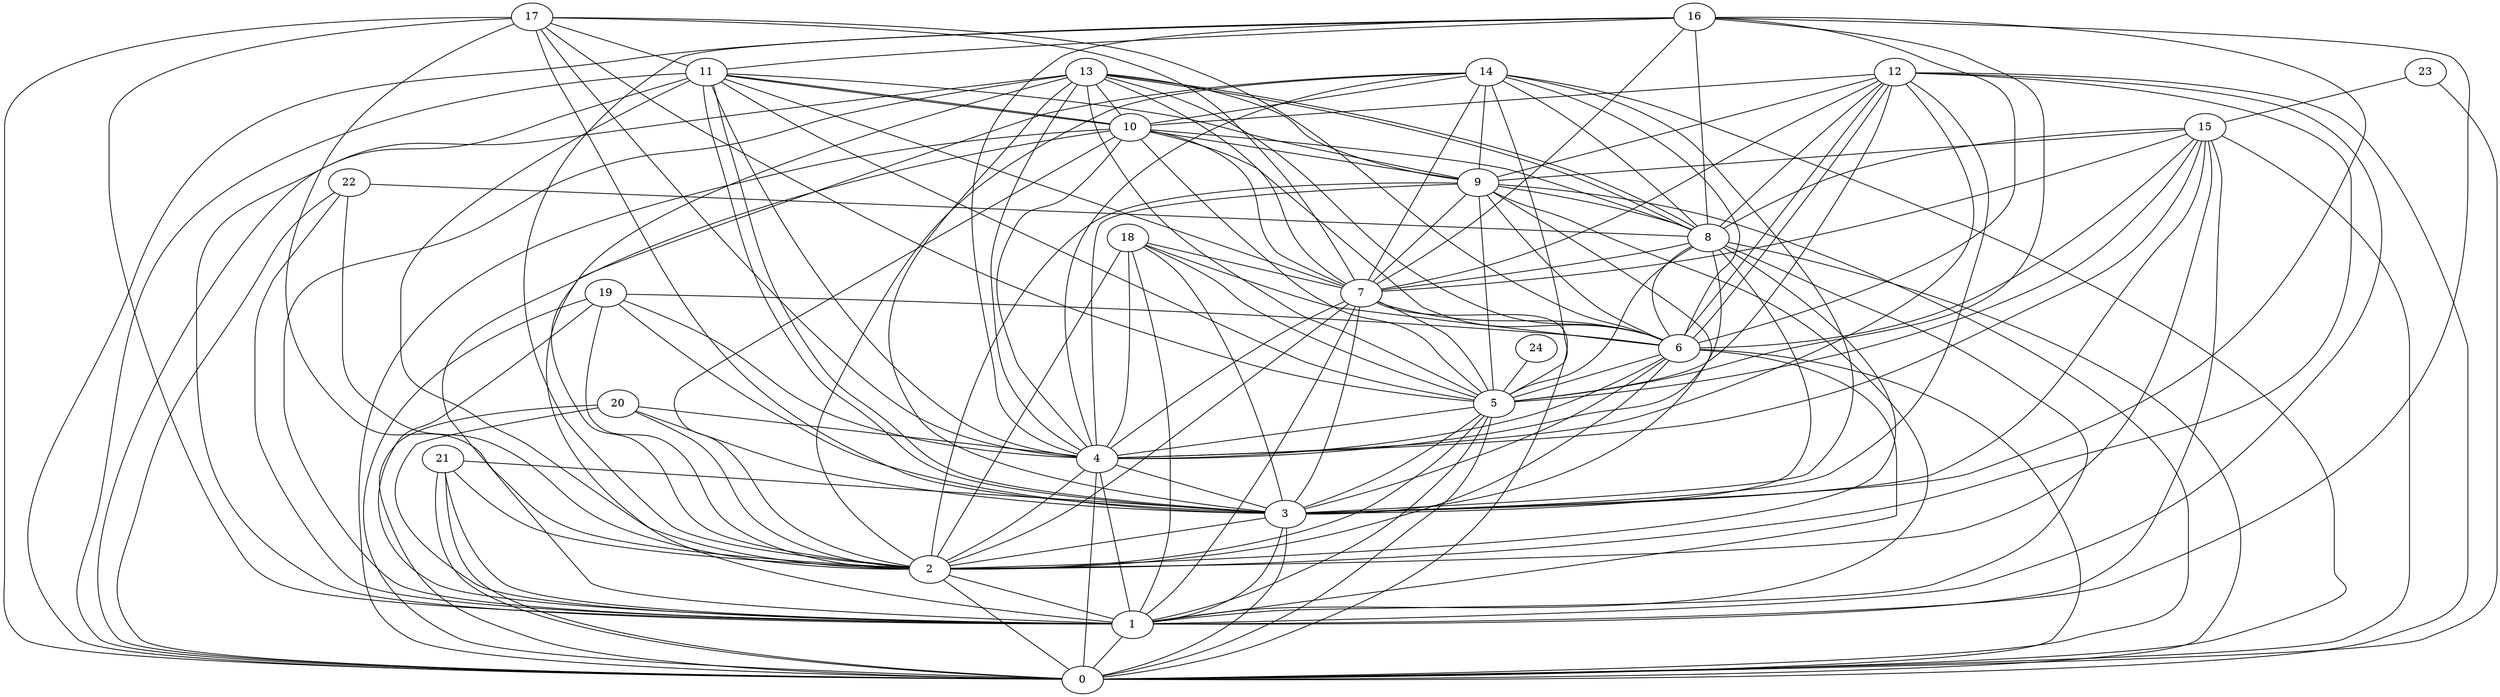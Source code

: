 graph G {
0;
1;
2;
3;
4;
5;
6;
7;
8;
9;
10;
11;
12;
13;
14;
15;
16;
17;
18;
19;
20;
21;
22;
23;
24;
24--5 ;
23--15 ;
23--0 ;
22--8 ;
22--2 ;
22--1 ;
22--0 ;
21--0 ;
21--0 ;
21--3 ;
21--1 ;
21--2 ;
20--0 ;
20--4 ;
20--2 ;
20--3 ;
20--1 ;
19--0 ;
19--1 ;
19--2 ;
19--3 ;
19--4 ;
19--6 ;
18--6 ;
18--4 ;
18--3 ;
18--1 ;
18--5 ;
18--2 ;
18--7 ;
17--3 ;
17--11 ;
17--2 ;
17--6 ;
17--1 ;
17--0 ;
17--5 ;
17--7 ;
17--4 ;
16--11 ;
16--5 ;
16--0 ;
16--2 ;
16--6 ;
16--4 ;
16--3 ;
16--1 ;
16--7 ;
16--8 ;
15--6 ;
15--2 ;
15--7 ;
15--4 ;
15--0 ;
15--9 ;
15--3 ;
15--5 ;
15--8 ;
15--1 ;
14--1 ;
14--7 ;
14--5 ;
14--2 ;
14--0 ;
14--9 ;
14--4 ;
14--10 ;
14--6 ;
14--8 ;
14--3 ;
13--6 ;
13--4 ;
13--3 ;
13--8 ;
13--9 ;
13--5 ;
13--10 ;
13--8 ;
13--1 ;
13--0 ;
13--7 ;
13--2 ;
12--6 ;
12--5 ;
12--6 ;
12--8 ;
12--9 ;
12--0 ;
12--3 ;
12--4 ;
12--7 ;
12--1 ;
12--10 ;
12--2 ;
11--9 ;
11--4 ;
11--3 ;
11--10 ;
11--2 ;
11--1 ;
11--10 ;
11--3 ;
11--7 ;
11--5 ;
11--0 ;
10--1 ;
10--4 ;
10--9 ;
10--0 ;
10--8 ;
10--7 ;
10--5 ;
10--6 ;
10--2 ;
9--4 ;
9--6 ;
9--7 ;
9--1 ;
9--3 ;
9--5 ;
9--8 ;
9--0 ;
9--2 ;
8--2 ;
8--1 ;
8--5 ;
8--3 ;
8--0 ;
8--4 ;
8--6 ;
8--7 ;
7--6 ;
7--2 ;
7--5 ;
7--4 ;
7--1 ;
7--3 ;
7--0 ;
6--3 ;
6--5 ;
6--4 ;
6--1 ;
6--0 ;
6--2 ;
5--2 ;
5--1 ;
5--3 ;
5--0 ;
5--4 ;
4--1 ;
4--3 ;
4--0 ;
4--2 ;
3--1 ;
3--0 ;
3--2 ;
2--1 ;
2--0 ;
1--0 ;
}
